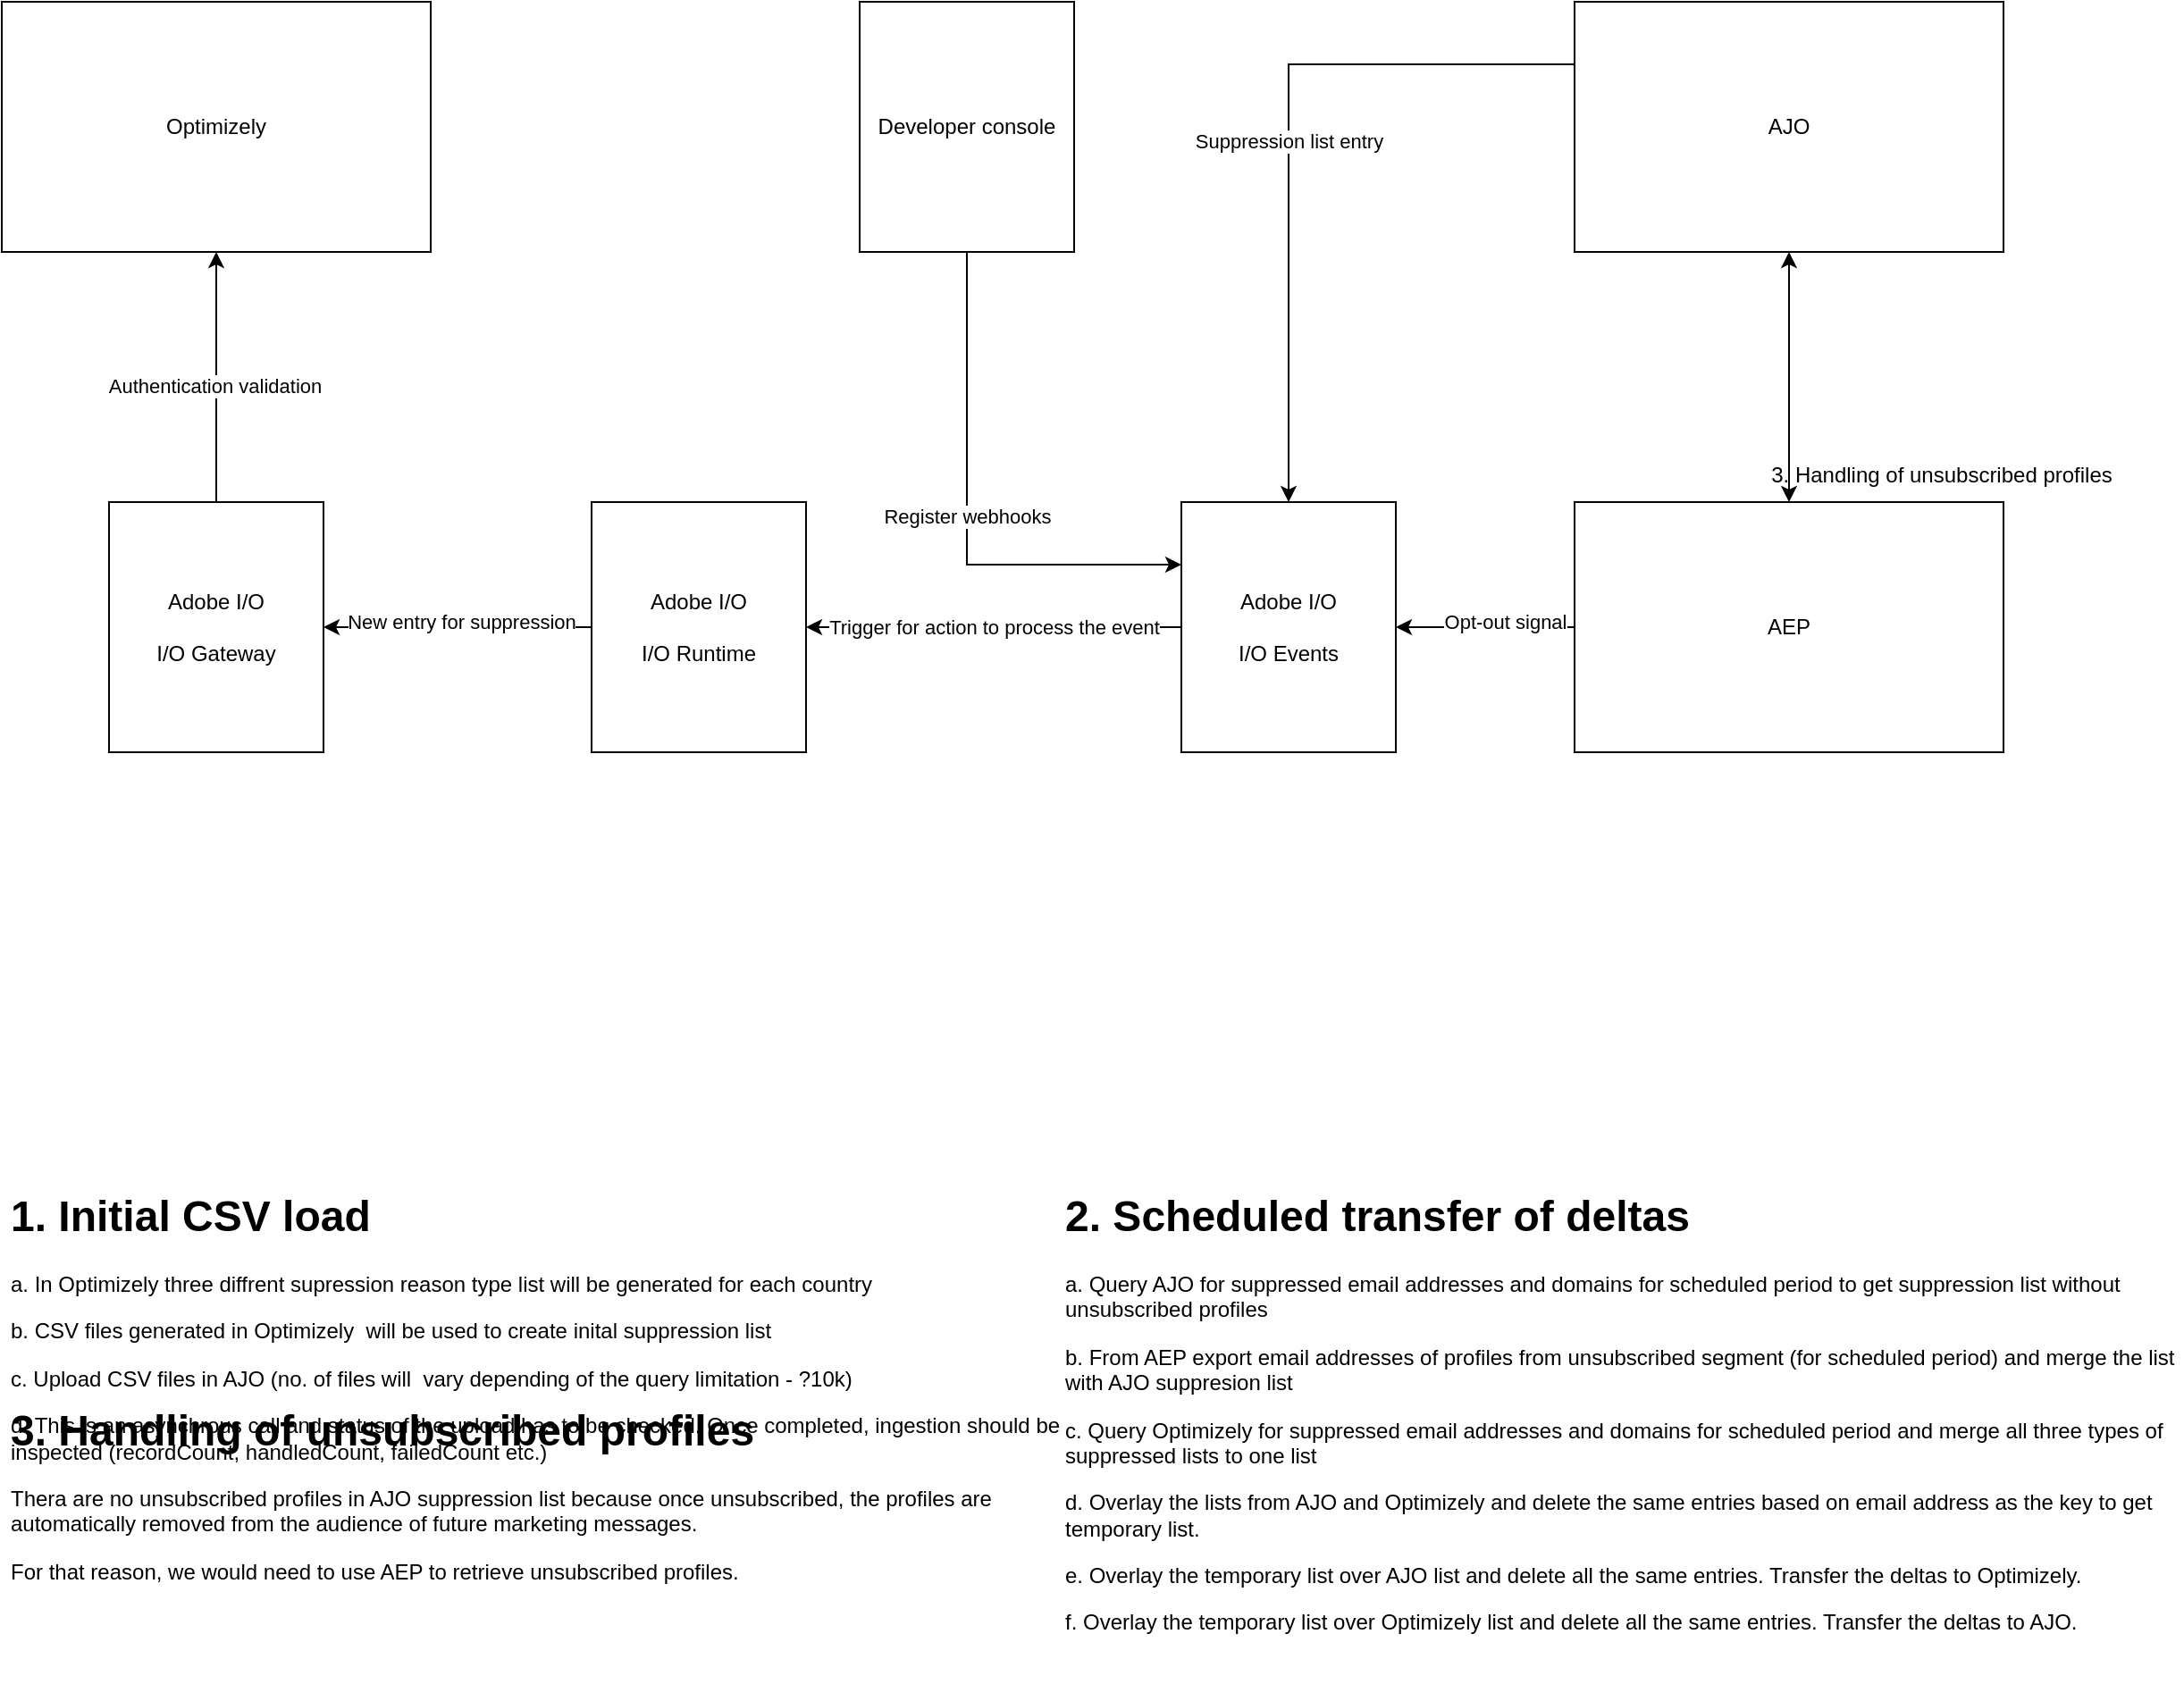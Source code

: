 <mxfile version="20.8.15" type="github">
  <diagram name="Page-1" id="acfl4QLDFEIcwO-fo6fv">
    <mxGraphModel dx="1434" dy="796" grid="1" gridSize="10" guides="1" tooltips="1" connect="1" arrows="1" fold="1" page="1" pageScale="1" pageWidth="1169" pageHeight="827" math="0" shadow="0">
      <root>
        <mxCell id="0" />
        <mxCell id="1" parent="0" />
        <mxCell id="xdOmlFDBoD0OPp4gdqih-10" style="edgeStyle=orthogonalEdgeStyle;rounded=0;orthogonalLoop=1;jettySize=auto;html=1;exitX=0.5;exitY=1;exitDx=0;exitDy=0;entryX=0.5;entryY=0;entryDx=0;entryDy=0;endArrow=classic;endFill=1;startArrow=classic;startFill=1;" parent="1" source="xdOmlFDBoD0OPp4gdqih-2" target="xdOmlFDBoD0OPp4gdqih-8" edge="1">
          <mxGeometry relative="1" as="geometry" />
        </mxCell>
        <mxCell id="xdOmlFDBoD0OPp4gdqih-22" value="Suppression list entry" style="edgeStyle=orthogonalEdgeStyle;rounded=0;orthogonalLoop=1;jettySize=auto;html=1;exitX=0;exitY=0.25;exitDx=0;exitDy=0;entryX=0.5;entryY=0;entryDx=0;entryDy=0;startArrow=none;startFill=0;endArrow=classic;endFill=1;" parent="1" source="xdOmlFDBoD0OPp4gdqih-2" target="xdOmlFDBoD0OPp4gdqih-20" edge="1">
          <mxGeometry relative="1" as="geometry" />
        </mxCell>
        <mxCell id="xdOmlFDBoD0OPp4gdqih-2" value="AJO" style="rounded=0;whiteSpace=wrap;html=1;" parent="1" vertex="1">
          <mxGeometry x="920" y="120" width="240" height="140" as="geometry" />
        </mxCell>
        <mxCell id="xdOmlFDBoD0OPp4gdqih-3" value="Optimizely" style="rounded=0;whiteSpace=wrap;html=1;" parent="1" vertex="1">
          <mxGeometry x="40" y="120" width="240" height="140" as="geometry" />
        </mxCell>
        <mxCell id="xdOmlFDBoD0OPp4gdqih-23" style="edgeStyle=orthogonalEdgeStyle;rounded=0;orthogonalLoop=1;jettySize=auto;html=1;exitX=0;exitY=0.5;exitDx=0;exitDy=0;entryX=1;entryY=0.5;entryDx=0;entryDy=0;startArrow=none;startFill=0;endArrow=classic;endFill=1;" parent="1" source="xdOmlFDBoD0OPp4gdqih-8" target="xdOmlFDBoD0OPp4gdqih-20" edge="1">
          <mxGeometry relative="1" as="geometry" />
        </mxCell>
        <mxCell id="xdOmlFDBoD0OPp4gdqih-24" value="Opt-out signal" style="edgeLabel;html=1;align=center;verticalAlign=middle;resizable=0;points=[];" parent="xdOmlFDBoD0OPp4gdqih-23" vertex="1" connectable="0">
          <mxGeometry x="-0.213" y="-3" relative="1" as="geometry">
            <mxPoint as="offset" />
          </mxGeometry>
        </mxCell>
        <mxCell id="xdOmlFDBoD0OPp4gdqih-8" value="AEP" style="rounded=0;whiteSpace=wrap;html=1;" parent="1" vertex="1">
          <mxGeometry x="920" y="400" width="240" height="140" as="geometry" />
        </mxCell>
        <mxCell id="xdOmlFDBoD0OPp4gdqih-14" value="3. Handling of unsubscribed profiles" style="text;html=1;align=center;verticalAlign=middle;resizable=0;points=[];autosize=1;strokeColor=none;fillColor=none;" parent="1" vertex="1">
          <mxGeometry x="1020" y="370" width="210" height="30" as="geometry" />
        </mxCell>
        <mxCell id="xdOmlFDBoD0OPp4gdqih-16" value="&lt;h1&gt;1. Initial CSV load&lt;/h1&gt;&lt;p&gt;a. In Optimizely three diffrent supression reason type list will be generated for each country&lt;br&gt;&lt;/p&gt;&lt;p&gt;b. CSV files generated in Optimizely&amp;nbsp; will be used to create inital suppression list&lt;/p&gt;&lt;p&gt;c. Upload CSV files in AJO (no. of files will&amp;nbsp; vary depending of the query limitation - ?10k)&lt;/p&gt;&lt;p&gt;d.&amp;nbsp;&lt;span style=&quot;background-color: initial;&quot;&gt;This is an asynchrous call and status of the upload has to be checked&lt;/span&gt;&lt;span style=&quot;background-color: initial;&quot;&gt;. Once completed, ingestion should be inspected (recordCount, handledCount, failedCount etc.)&lt;/span&gt;&lt;/p&gt;" style="text;html=1;strokeColor=none;fillColor=none;spacing=5;spacingTop=-20;whiteSpace=wrap;overflow=hidden;rounded=0;" parent="1" vertex="1">
          <mxGeometry x="40" y="780" width="630" height="170" as="geometry" />
        </mxCell>
        <mxCell id="xdOmlFDBoD0OPp4gdqih-17" value="&lt;h1&gt;2. Scheduled transfer of deltas&lt;/h1&gt;&lt;p&gt;a. Query AJO for suppressed email addresses and domains for scheduled period to get suppression list without unsubscribed profiles&lt;/p&gt;&lt;p&gt;b. From AEP export email addresses of profiles from&amp;nbsp;&lt;span style=&quot;background-color: initial;&quot;&gt;unsubscribed segment (for scheduled period) and merge the list with AJO suppresion list&lt;/span&gt;&lt;/p&gt;c. Query Optimizely for suppressed email addresses and domains for scheduled period and merge all three types of suppressed lists to one list&lt;p&gt;d. Overlay the lists from AJO and Optimizely and delete the same entries based on email address as the key to get temporary list.&lt;br&gt;&lt;/p&gt;&lt;p&gt;e. Overlay the temporary list over AJO list and delete all the same entries. Transfer the deltas to Optimizely.&lt;br&gt;&lt;/p&gt;&lt;p&gt;f. Overlay the temporary list over Optimizely&amp;nbsp;list and delete all the same entries. Transfer the deltas to AJO.&lt;br&gt;&lt;/p&gt;" style="text;html=1;strokeColor=none;fillColor=none;spacing=5;spacingTop=-20;whiteSpace=wrap;overflow=hidden;rounded=0;" parent="1" vertex="1">
          <mxGeometry x="630" y="780" width="630" height="270" as="geometry" />
        </mxCell>
        <mxCell id="xdOmlFDBoD0OPp4gdqih-19" value="&lt;h1&gt;3. Handling of unsubscribed profiles&lt;/h1&gt;&lt;p&gt;Thera are no unsubscribed profiles in AJO suppression list because once unsubscribed, the profiles are automatically removed from the audience of future marketing messages.&lt;br&gt;&lt;/p&gt;&lt;p&gt;For that reason, we would need to use AEP to retrieve unsubscribed profiles.&lt;/p&gt;" style="text;html=1;strokeColor=none;fillColor=none;spacing=5;spacingTop=-20;whiteSpace=wrap;overflow=hidden;rounded=0;" parent="1" vertex="1">
          <mxGeometry x="40" y="900" width="630" height="170" as="geometry" />
        </mxCell>
        <mxCell id="xdOmlFDBoD0OPp4gdqih-25" value="Trigger for action to process the event" style="edgeStyle=orthogonalEdgeStyle;rounded=0;orthogonalLoop=1;jettySize=auto;html=1;exitX=0;exitY=0.5;exitDx=0;exitDy=0;startArrow=none;startFill=0;endArrow=classic;endFill=1;" parent="1" source="xdOmlFDBoD0OPp4gdqih-20" target="xdOmlFDBoD0OPp4gdqih-21" edge="1">
          <mxGeometry relative="1" as="geometry" />
        </mxCell>
        <mxCell id="xdOmlFDBoD0OPp4gdqih-20" value="Adobe I/O&lt;br&gt;&lt;br&gt;I/O Events" style="rounded=0;whiteSpace=wrap;html=1;" parent="1" vertex="1">
          <mxGeometry x="700" y="400" width="120" height="140" as="geometry" />
        </mxCell>
        <mxCell id="xdOmlFDBoD0OPp4gdqih-27" style="edgeStyle=orthogonalEdgeStyle;rounded=0;orthogonalLoop=1;jettySize=auto;html=1;exitX=0;exitY=0.5;exitDx=0;exitDy=0;startArrow=none;startFill=0;endArrow=classic;endFill=1;" parent="1" source="xdOmlFDBoD0OPp4gdqih-21" target="xdOmlFDBoD0OPp4gdqih-26" edge="1">
          <mxGeometry relative="1" as="geometry" />
        </mxCell>
        <mxCell id="xdOmlFDBoD0OPp4gdqih-29" value="New entry for suppression" style="edgeLabel;html=1;align=center;verticalAlign=middle;resizable=0;points=[];" parent="xdOmlFDBoD0OPp4gdqih-27" vertex="1" connectable="0">
          <mxGeometry x="-0.017" y="-3" relative="1" as="geometry">
            <mxPoint as="offset" />
          </mxGeometry>
        </mxCell>
        <mxCell id="xdOmlFDBoD0OPp4gdqih-21" value="Adobe I/O&lt;br&gt;&lt;br&gt;I/O Runtime" style="rounded=0;whiteSpace=wrap;html=1;" parent="1" vertex="1">
          <mxGeometry x="370" y="400" width="120" height="140" as="geometry" />
        </mxCell>
        <mxCell id="xdOmlFDBoD0OPp4gdqih-28" style="edgeStyle=orthogonalEdgeStyle;rounded=0;orthogonalLoop=1;jettySize=auto;html=1;exitX=0.5;exitY=0;exitDx=0;exitDy=0;entryX=0.5;entryY=1;entryDx=0;entryDy=0;startArrow=none;startFill=0;endArrow=classic;endFill=1;" parent="1" source="xdOmlFDBoD0OPp4gdqih-26" target="xdOmlFDBoD0OPp4gdqih-3" edge="1">
          <mxGeometry relative="1" as="geometry" />
        </mxCell>
        <mxCell id="xdOmlFDBoD0OPp4gdqih-30" value="Authentication validation" style="edgeLabel;html=1;align=center;verticalAlign=middle;resizable=0;points=[];" parent="xdOmlFDBoD0OPp4gdqih-28" vertex="1" connectable="0">
          <mxGeometry x="-0.066" y="1" relative="1" as="geometry">
            <mxPoint as="offset" />
          </mxGeometry>
        </mxCell>
        <mxCell id="xdOmlFDBoD0OPp4gdqih-26" value="Adobe I/O&lt;br&gt;&lt;br&gt;I/O Gateway" style="rounded=0;whiteSpace=wrap;html=1;" parent="1" vertex="1">
          <mxGeometry x="100" y="400" width="120" height="140" as="geometry" />
        </mxCell>
        <mxCell id="VhSR_AF54bUEmmoor4YM-2" value="Register webhooks" style="edgeStyle=orthogonalEdgeStyle;rounded=0;orthogonalLoop=1;jettySize=auto;html=1;exitX=0.5;exitY=1;exitDx=0;exitDy=0;entryX=0;entryY=0.25;entryDx=0;entryDy=0;startArrow=none;startFill=0;endArrow=classic;endFill=1;" edge="1" parent="1" source="VhSR_AF54bUEmmoor4YM-1" target="xdOmlFDBoD0OPp4gdqih-20">
          <mxGeometry relative="1" as="geometry" />
        </mxCell>
        <mxCell id="VhSR_AF54bUEmmoor4YM-1" value="Developer console" style="rounded=0;whiteSpace=wrap;html=1;" vertex="1" parent="1">
          <mxGeometry x="520" y="120" width="120" height="140" as="geometry" />
        </mxCell>
      </root>
    </mxGraphModel>
  </diagram>
</mxfile>
